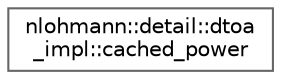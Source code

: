 digraph "Graphical Class Hierarchy"
{
 // LATEX_PDF_SIZE
  bgcolor="transparent";
  edge [fontname=Helvetica,fontsize=10,labelfontname=Helvetica,labelfontsize=10];
  node [fontname=Helvetica,fontsize=10,shape=box,height=0.2,width=0.4];
  rankdir="LR";
  Node0 [id="Node000000",label="nlohmann::detail::dtoa\l_impl::cached_power",height=0.2,width=0.4,color="grey40", fillcolor="white", style="filled",URL="$structnlohmann_1_1detail_1_1dtoa__impl_1_1cached__power.html",tooltip=" "];
}
